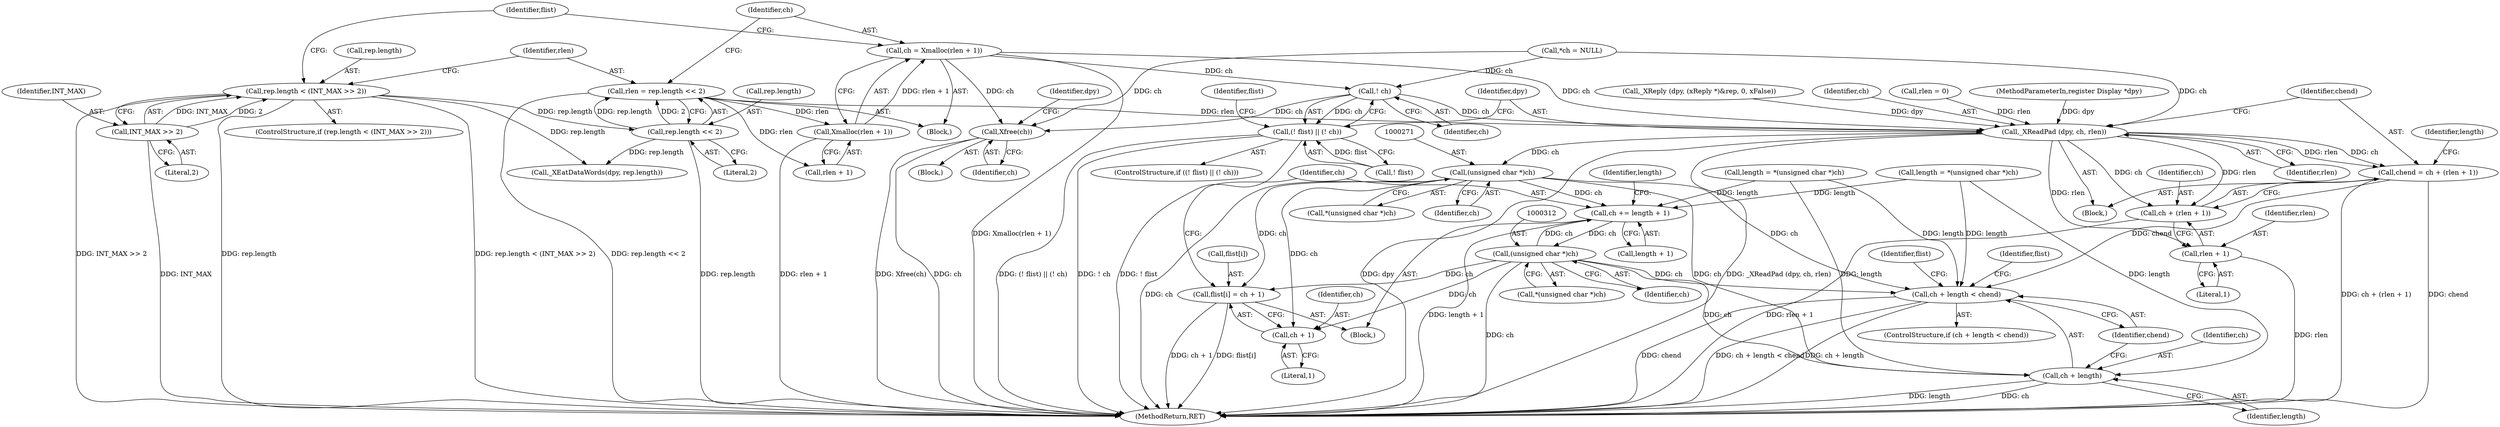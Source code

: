 digraph "0_libx11_8c29f1607a31dac0911e45a0dd3d74173822b3c9@API" {
"1000223" [label="(Call,ch = Xmalloc(rlen + 1))"];
"1000225" [label="(Call,Xmalloc(rlen + 1))"];
"1000216" [label="(Call,rlen = rep.length << 2)"];
"1000218" [label="(Call,rep.length << 2)"];
"1000208" [label="(Call,rep.length < (INT_MAX >> 2))"];
"1000212" [label="(Call,INT_MAX >> 2)"];
"1000233" [label="(Call,! ch)"];
"1000230" [label="(Call,(! flist) || (! ch))"];
"1000238" [label="(Call,Xfree(ch))"];
"1000256" [label="(Call,_XReadPad (dpy, ch, rlen))"];
"1000260" [label="(Call,chend = ch + (rlen + 1))"];
"1000290" [label="(Call,ch + length < chend)"];
"1000262" [label="(Call,ch + (rlen + 1))"];
"1000264" [label="(Call,rlen + 1)"];
"1000270" [label="(Call,(unsigned char *)ch)"];
"1000291" [label="(Call,ch + length)"];
"1000296" [label="(Call,flist[i] = ch + 1)"];
"1000300" [label="(Call,ch + 1)"];
"1000303" [label="(Call,ch += length + 1)"];
"1000311" [label="(Call,(unsigned char *)ch)"];
"1000234" [label="(Identifier,ch)"];
"1000212" [label="(Call,INT_MAX >> 2)"];
"1000173" [label="(Call,_XReply (dpy, (xReply *)&rep, 0, xFalse))"];
"1000215" [label="(Block,)"];
"1000239" [label="(Identifier,ch)"];
"1000313" [label="(Identifier,ch)"];
"1000300" [label="(Call,ch + 1)"];
"1000294" [label="(Identifier,chend)"];
"1000263" [label="(Identifier,ch)"];
"1000230" [label="(Call,(! flist) || (! ch))"];
"1000208" [label="(Call,rep.length < (INT_MAX >> 2))"];
"1000218" [label="(Call,rep.length << 2)"];
"1000240" [label="(Call,_XEatDataWords(dpy, rep.length))"];
"1000231" [label="(Call,! flist)"];
"1000292" [label="(Identifier,ch)"];
"1000295" [label="(Block,)"];
"1000229" [label="(ControlStructure,if ((! flist) || (! ch)))"];
"1000270" [label="(Call,(unsigned char *)ch)"];
"1000260" [label="(Call,chend = ch + (rlen + 1))"];
"1000222" [label="(Literal,2)"];
"1000123" [label="(Call,*ch = NULL)"];
"1000296" [label="(Call,flist[i] = ch + 1)"];
"1000297" [label="(Call,flist[i])"];
"1000310" [label="(Call,*(unsigned char *)ch)"];
"1000302" [label="(Literal,1)"];
"1000241" [label="(Identifier,dpy)"];
"1000272" [label="(Identifier,ch)"];
"1000233" [label="(Call,! ch)"];
"1000219" [label="(Call,rep.length)"];
"1000216" [label="(Call,rlen = rep.length << 2)"];
"1000207" [label="(ControlStructure,if (rep.length < (INT_MAX >> 2)))"];
"1000232" [label="(Identifier,flist)"];
"1000265" [label="(Identifier,rlen)"];
"1000269" [label="(Call,*(unsigned char *)ch)"];
"1000268" [label="(Identifier,length)"];
"1000264" [label="(Call,rlen + 1)"];
"1000309" [label="(Identifier,length)"];
"1000217" [label="(Identifier,rlen)"];
"1000262" [label="(Call,ch + (rlen + 1))"];
"1000305" [label="(Call,length + 1)"];
"1000261" [label="(Identifier,chend)"];
"1000235" [label="(Block,)"];
"1000343" [label="(MethodReturn,RET)"];
"1000258" [label="(Identifier,ch)"];
"1000289" [label="(ControlStructure,if (ch + length < chend))"];
"1000256" [label="(Call,_XReadPad (dpy, ch, rlen))"];
"1000226" [label="(Call,rlen + 1)"];
"1000237" [label="(Identifier,flist)"];
"1000225" [label="(Call,Xmalloc(rlen + 1))"];
"1000311" [label="(Call,(unsigned char *)ch)"];
"1000259" [label="(Identifier,rlen)"];
"1000304" [label="(Identifier,ch)"];
"1000308" [label="(Call,length = *(unsigned char *)ch)"];
"1000224" [label="(Identifier,ch)"];
"1000290" [label="(Call,ch + length < chend)"];
"1000298" [label="(Identifier,flist)"];
"1000213" [label="(Identifier,INT_MAX)"];
"1000214" [label="(Literal,2)"];
"1000209" [label="(Call,rep.length)"];
"1000223" [label="(Call,ch = Xmalloc(rlen + 1))"];
"1000323" [label="(Identifier,flist)"];
"1000238" [label="(Call,Xfree(ch))"];
"1000197" [label="(Block,)"];
"1000134" [label="(Call,rlen = 0)"];
"1000293" [label="(Identifier,length)"];
"1000291" [label="(Call,ch + length)"];
"1000267" [label="(Call,length = *(unsigned char *)ch)"];
"1000110" [label="(MethodParameterIn,register Display *dpy)"];
"1000303" [label="(Call,ch += length + 1)"];
"1000301" [label="(Identifier,ch)"];
"1000257" [label="(Identifier,dpy)"];
"1000266" [label="(Literal,1)"];
"1000223" -> "1000215"  [label="AST: "];
"1000223" -> "1000225"  [label="CFG: "];
"1000224" -> "1000223"  [label="AST: "];
"1000225" -> "1000223"  [label="AST: "];
"1000232" -> "1000223"  [label="CFG: "];
"1000223" -> "1000343"  [label="DDG: Xmalloc(rlen + 1)"];
"1000225" -> "1000223"  [label="DDG: rlen + 1"];
"1000223" -> "1000233"  [label="DDG: ch"];
"1000223" -> "1000238"  [label="DDG: ch"];
"1000223" -> "1000256"  [label="DDG: ch"];
"1000225" -> "1000226"  [label="CFG: "];
"1000226" -> "1000225"  [label="AST: "];
"1000225" -> "1000343"  [label="DDG: rlen + 1"];
"1000216" -> "1000225"  [label="DDG: rlen"];
"1000216" -> "1000215"  [label="AST: "];
"1000216" -> "1000218"  [label="CFG: "];
"1000217" -> "1000216"  [label="AST: "];
"1000218" -> "1000216"  [label="AST: "];
"1000224" -> "1000216"  [label="CFG: "];
"1000216" -> "1000343"  [label="DDG: rep.length << 2"];
"1000218" -> "1000216"  [label="DDG: rep.length"];
"1000218" -> "1000216"  [label="DDG: 2"];
"1000216" -> "1000226"  [label="DDG: rlen"];
"1000216" -> "1000256"  [label="DDG: rlen"];
"1000218" -> "1000222"  [label="CFG: "];
"1000219" -> "1000218"  [label="AST: "];
"1000222" -> "1000218"  [label="AST: "];
"1000218" -> "1000343"  [label="DDG: rep.length"];
"1000208" -> "1000218"  [label="DDG: rep.length"];
"1000218" -> "1000240"  [label="DDG: rep.length"];
"1000208" -> "1000207"  [label="AST: "];
"1000208" -> "1000212"  [label="CFG: "];
"1000209" -> "1000208"  [label="AST: "];
"1000212" -> "1000208"  [label="AST: "];
"1000217" -> "1000208"  [label="CFG: "];
"1000232" -> "1000208"  [label="CFG: "];
"1000208" -> "1000343"  [label="DDG: rep.length"];
"1000208" -> "1000343"  [label="DDG: rep.length < (INT_MAX >> 2)"];
"1000208" -> "1000343"  [label="DDG: INT_MAX >> 2"];
"1000212" -> "1000208"  [label="DDG: INT_MAX"];
"1000212" -> "1000208"  [label="DDG: 2"];
"1000208" -> "1000240"  [label="DDG: rep.length"];
"1000212" -> "1000214"  [label="CFG: "];
"1000213" -> "1000212"  [label="AST: "];
"1000214" -> "1000212"  [label="AST: "];
"1000212" -> "1000343"  [label="DDG: INT_MAX"];
"1000233" -> "1000230"  [label="AST: "];
"1000233" -> "1000234"  [label="CFG: "];
"1000234" -> "1000233"  [label="AST: "];
"1000230" -> "1000233"  [label="CFG: "];
"1000233" -> "1000230"  [label="DDG: ch"];
"1000123" -> "1000233"  [label="DDG: ch"];
"1000233" -> "1000238"  [label="DDG: ch"];
"1000233" -> "1000256"  [label="DDG: ch"];
"1000230" -> "1000229"  [label="AST: "];
"1000230" -> "1000231"  [label="CFG: "];
"1000231" -> "1000230"  [label="AST: "];
"1000237" -> "1000230"  [label="CFG: "];
"1000257" -> "1000230"  [label="CFG: "];
"1000230" -> "1000343"  [label="DDG: ! ch"];
"1000230" -> "1000343"  [label="DDG: ! flist"];
"1000230" -> "1000343"  [label="DDG: (! flist) || (! ch)"];
"1000231" -> "1000230"  [label="DDG: flist"];
"1000238" -> "1000235"  [label="AST: "];
"1000238" -> "1000239"  [label="CFG: "];
"1000239" -> "1000238"  [label="AST: "];
"1000241" -> "1000238"  [label="CFG: "];
"1000238" -> "1000343"  [label="DDG: ch"];
"1000238" -> "1000343"  [label="DDG: Xfree(ch)"];
"1000123" -> "1000238"  [label="DDG: ch"];
"1000256" -> "1000197"  [label="AST: "];
"1000256" -> "1000259"  [label="CFG: "];
"1000257" -> "1000256"  [label="AST: "];
"1000258" -> "1000256"  [label="AST: "];
"1000259" -> "1000256"  [label="AST: "];
"1000261" -> "1000256"  [label="CFG: "];
"1000256" -> "1000343"  [label="DDG: dpy"];
"1000256" -> "1000343"  [label="DDG: _XReadPad (dpy, ch, rlen)"];
"1000173" -> "1000256"  [label="DDG: dpy"];
"1000110" -> "1000256"  [label="DDG: dpy"];
"1000123" -> "1000256"  [label="DDG: ch"];
"1000134" -> "1000256"  [label="DDG: rlen"];
"1000256" -> "1000260"  [label="DDG: ch"];
"1000256" -> "1000260"  [label="DDG: rlen"];
"1000256" -> "1000262"  [label="DDG: ch"];
"1000256" -> "1000262"  [label="DDG: rlen"];
"1000256" -> "1000264"  [label="DDG: rlen"];
"1000256" -> "1000270"  [label="DDG: ch"];
"1000260" -> "1000197"  [label="AST: "];
"1000260" -> "1000262"  [label="CFG: "];
"1000261" -> "1000260"  [label="AST: "];
"1000262" -> "1000260"  [label="AST: "];
"1000268" -> "1000260"  [label="CFG: "];
"1000260" -> "1000343"  [label="DDG: ch + (rlen + 1)"];
"1000260" -> "1000343"  [label="DDG: chend"];
"1000260" -> "1000290"  [label="DDG: chend"];
"1000290" -> "1000289"  [label="AST: "];
"1000290" -> "1000294"  [label="CFG: "];
"1000291" -> "1000290"  [label="AST: "];
"1000294" -> "1000290"  [label="AST: "];
"1000298" -> "1000290"  [label="CFG: "];
"1000323" -> "1000290"  [label="CFG: "];
"1000290" -> "1000343"  [label="DDG: ch + length"];
"1000290" -> "1000343"  [label="DDG: chend"];
"1000290" -> "1000343"  [label="DDG: ch + length < chend"];
"1000311" -> "1000290"  [label="DDG: ch"];
"1000270" -> "1000290"  [label="DDG: ch"];
"1000308" -> "1000290"  [label="DDG: length"];
"1000267" -> "1000290"  [label="DDG: length"];
"1000262" -> "1000264"  [label="CFG: "];
"1000263" -> "1000262"  [label="AST: "];
"1000264" -> "1000262"  [label="AST: "];
"1000262" -> "1000343"  [label="DDG: rlen + 1"];
"1000264" -> "1000266"  [label="CFG: "];
"1000265" -> "1000264"  [label="AST: "];
"1000266" -> "1000264"  [label="AST: "];
"1000264" -> "1000343"  [label="DDG: rlen"];
"1000270" -> "1000269"  [label="AST: "];
"1000270" -> "1000272"  [label="CFG: "];
"1000271" -> "1000270"  [label="AST: "];
"1000272" -> "1000270"  [label="AST: "];
"1000269" -> "1000270"  [label="CFG: "];
"1000270" -> "1000343"  [label="DDG: ch"];
"1000270" -> "1000291"  [label="DDG: ch"];
"1000270" -> "1000296"  [label="DDG: ch"];
"1000270" -> "1000300"  [label="DDG: ch"];
"1000270" -> "1000303"  [label="DDG: ch"];
"1000291" -> "1000293"  [label="CFG: "];
"1000292" -> "1000291"  [label="AST: "];
"1000293" -> "1000291"  [label="AST: "];
"1000294" -> "1000291"  [label="CFG: "];
"1000291" -> "1000343"  [label="DDG: ch"];
"1000291" -> "1000343"  [label="DDG: length"];
"1000311" -> "1000291"  [label="DDG: ch"];
"1000308" -> "1000291"  [label="DDG: length"];
"1000267" -> "1000291"  [label="DDG: length"];
"1000296" -> "1000295"  [label="AST: "];
"1000296" -> "1000300"  [label="CFG: "];
"1000297" -> "1000296"  [label="AST: "];
"1000300" -> "1000296"  [label="AST: "];
"1000304" -> "1000296"  [label="CFG: "];
"1000296" -> "1000343"  [label="DDG: ch + 1"];
"1000296" -> "1000343"  [label="DDG: flist[i]"];
"1000311" -> "1000296"  [label="DDG: ch"];
"1000300" -> "1000302"  [label="CFG: "];
"1000301" -> "1000300"  [label="AST: "];
"1000302" -> "1000300"  [label="AST: "];
"1000311" -> "1000300"  [label="DDG: ch"];
"1000303" -> "1000295"  [label="AST: "];
"1000303" -> "1000305"  [label="CFG: "];
"1000304" -> "1000303"  [label="AST: "];
"1000305" -> "1000303"  [label="AST: "];
"1000309" -> "1000303"  [label="CFG: "];
"1000303" -> "1000343"  [label="DDG: length + 1"];
"1000308" -> "1000303"  [label="DDG: length"];
"1000267" -> "1000303"  [label="DDG: length"];
"1000311" -> "1000303"  [label="DDG: ch"];
"1000303" -> "1000311"  [label="DDG: ch"];
"1000311" -> "1000310"  [label="AST: "];
"1000311" -> "1000313"  [label="CFG: "];
"1000312" -> "1000311"  [label="AST: "];
"1000313" -> "1000311"  [label="AST: "];
"1000310" -> "1000311"  [label="CFG: "];
"1000311" -> "1000343"  [label="DDG: ch"];
}

